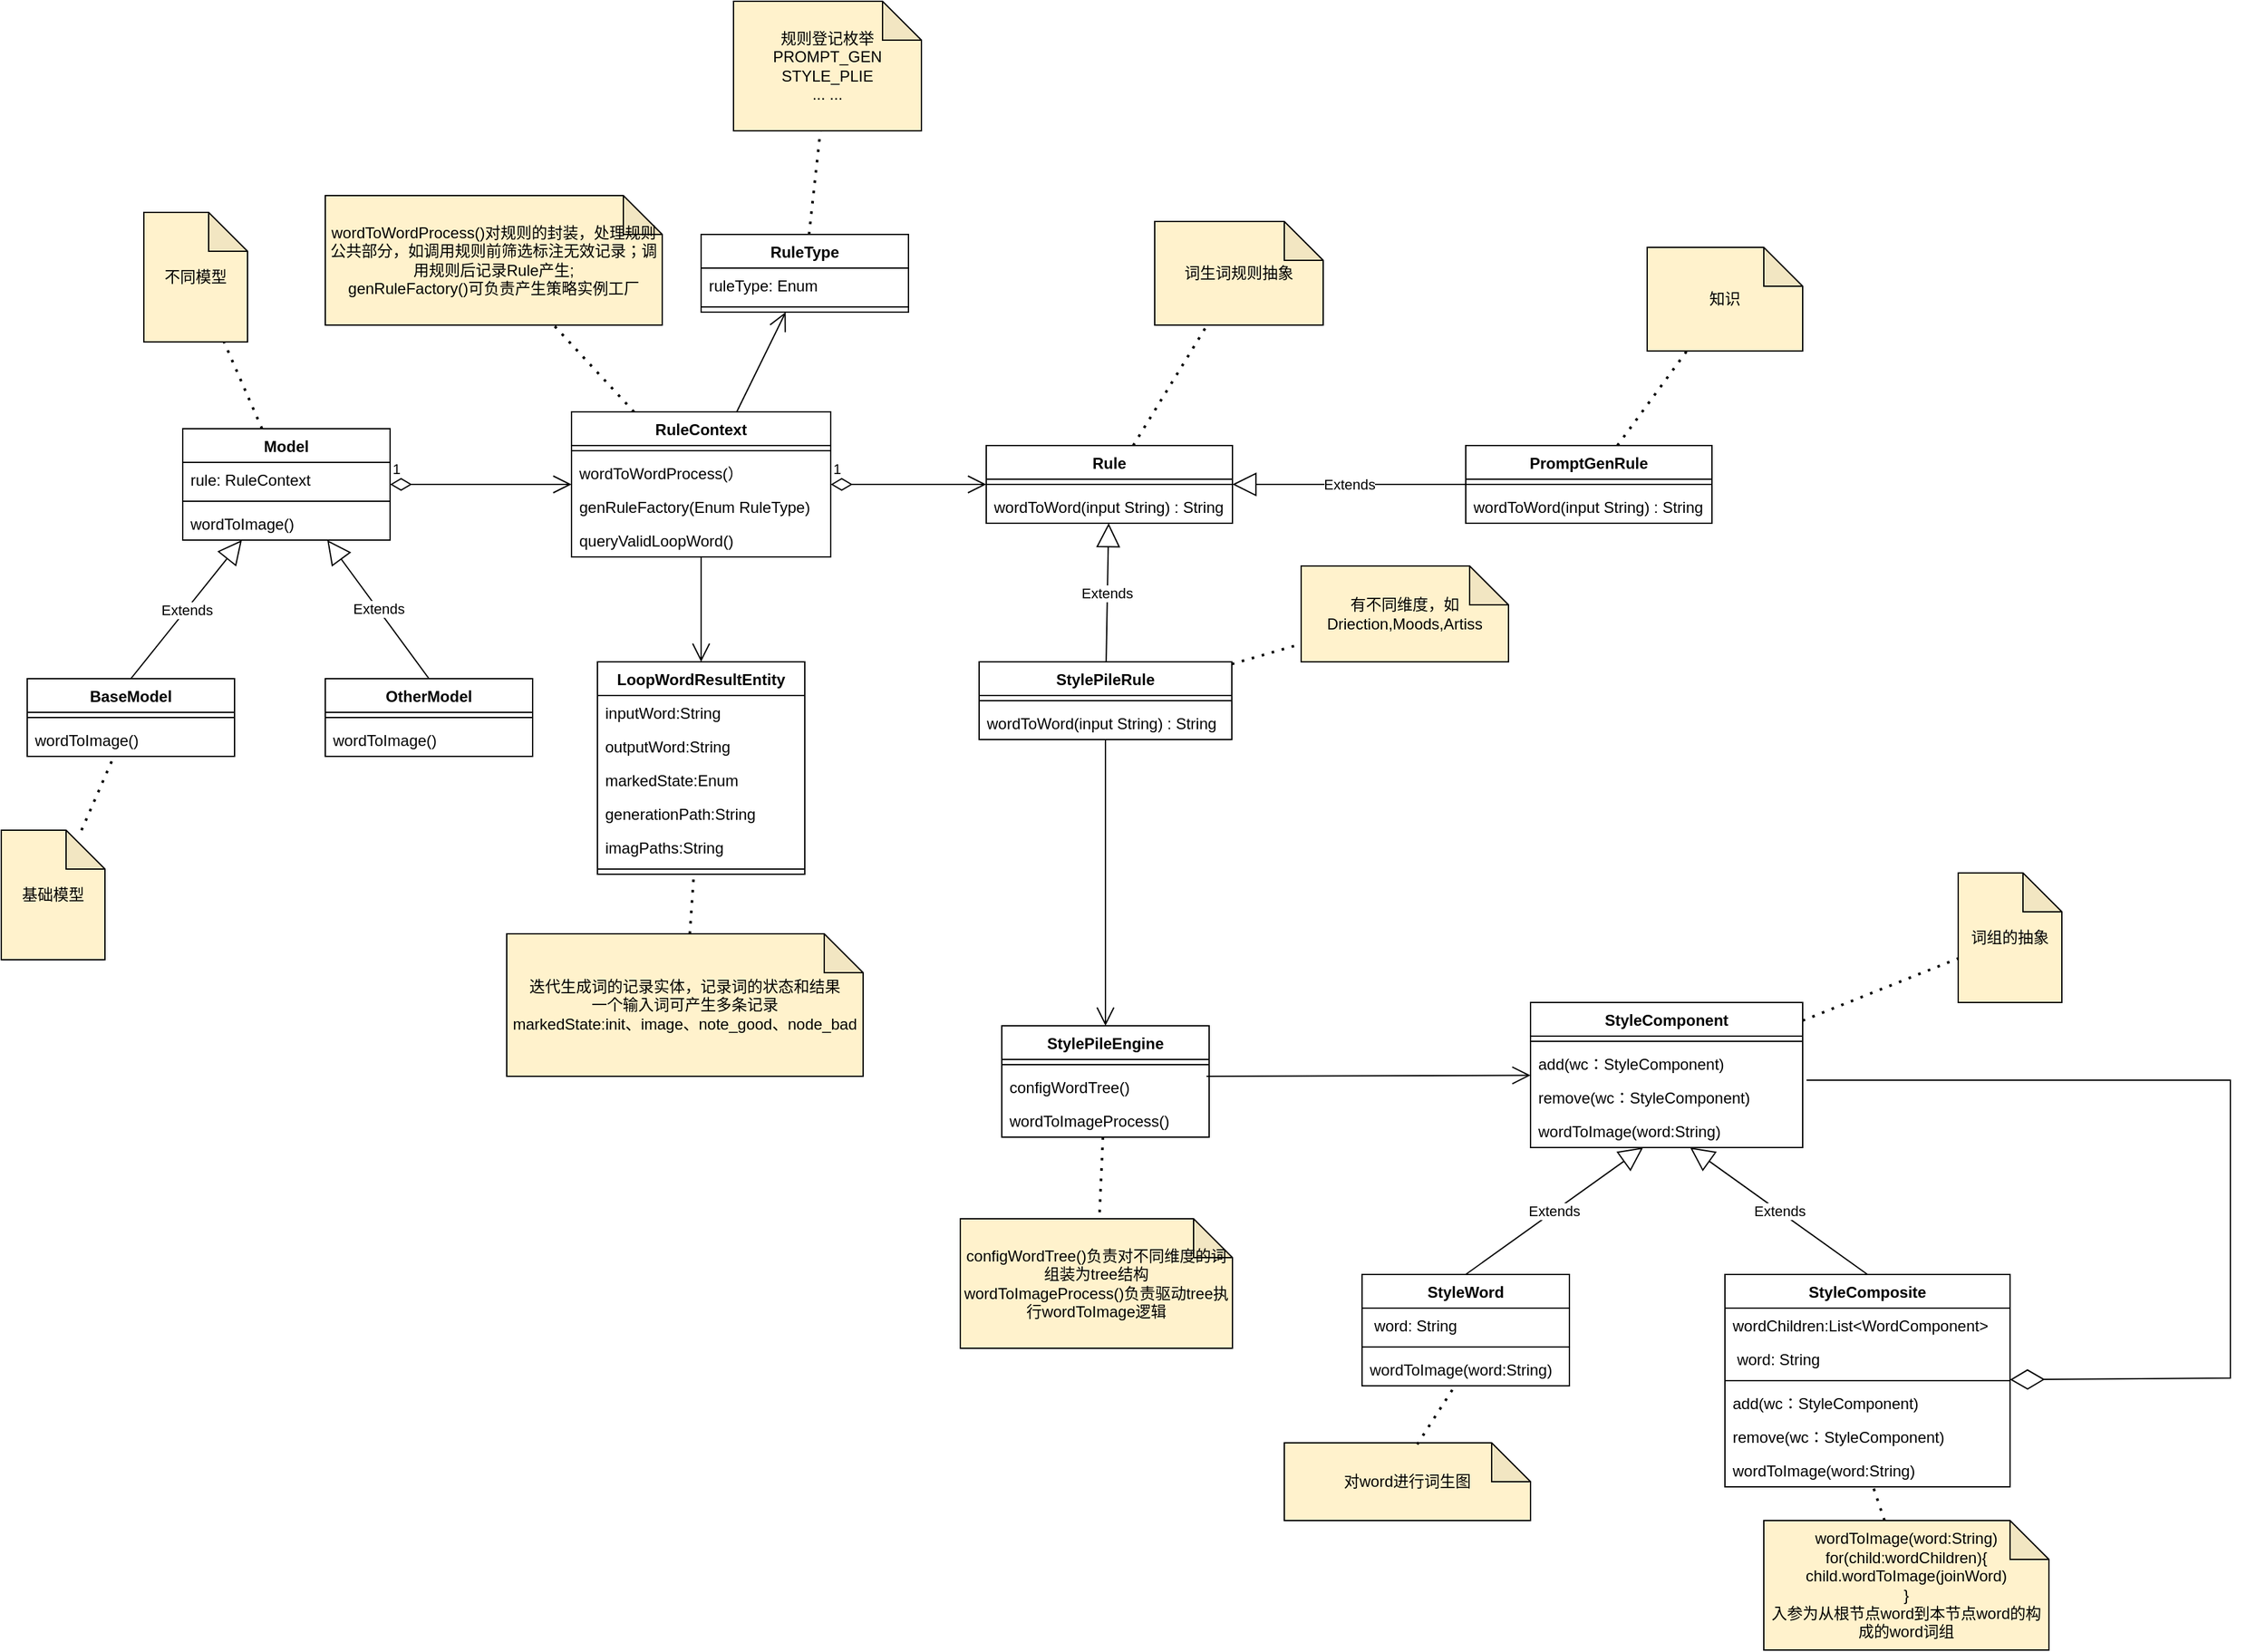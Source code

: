 <mxfile version="20.8.23" type="github">
  <diagram id="C5RBs43oDa-KdzZeNtuy" name="Page-1">
    <mxGraphModel dx="1244" dy="502" grid="1" gridSize="10" guides="1" tooltips="1" connect="1" arrows="1" fold="1" page="1" pageScale="1" pageWidth="827" pageHeight="1169" math="0" shadow="0">
      <root>
        <mxCell id="WIyWlLk6GJQsqaUBKTNV-0" />
        <mxCell id="WIyWlLk6GJQsqaUBKTNV-1" parent="WIyWlLk6GJQsqaUBKTNV-0" />
        <mxCell id="khj0u-b_a6s8w3uMLPm0-0" value="StyleComponent" style="swimlane;fontStyle=1;align=center;verticalAlign=top;childLayout=stackLayout;horizontal=1;startSize=26;horizontalStack=0;resizeParent=1;resizeParentMax=0;resizeLast=0;collapsible=1;marginBottom=0;" vertex="1" parent="WIyWlLk6GJQsqaUBKTNV-1">
          <mxGeometry x="1530" y="1213" width="210" height="112" as="geometry" />
        </mxCell>
        <mxCell id="khj0u-b_a6s8w3uMLPm0-1" value="" style="line;strokeWidth=1;fillColor=none;align=left;verticalAlign=middle;spacingTop=-1;spacingLeft=3;spacingRight=3;rotatable=0;labelPosition=right;points=[];portConstraint=eastwest;strokeColor=inherit;" vertex="1" parent="khj0u-b_a6s8w3uMLPm0-0">
          <mxGeometry y="26" width="210" height="8" as="geometry" />
        </mxCell>
        <mxCell id="khj0u-b_a6s8w3uMLPm0-2" value="add(wc：StyleComponent)" style="text;strokeColor=none;fillColor=none;align=left;verticalAlign=top;spacingLeft=4;spacingRight=4;overflow=hidden;rotatable=0;points=[[0,0.5],[1,0.5]];portConstraint=eastwest;" vertex="1" parent="khj0u-b_a6s8w3uMLPm0-0">
          <mxGeometry y="34" width="210" height="26" as="geometry" />
        </mxCell>
        <mxCell id="khj0u-b_a6s8w3uMLPm0-3" value="remove(wc：StyleComponent)" style="text;strokeColor=none;fillColor=none;align=left;verticalAlign=top;spacingLeft=4;spacingRight=4;overflow=hidden;rotatable=0;points=[[0,0.5],[1,0.5]];portConstraint=eastwest;" vertex="1" parent="khj0u-b_a6s8w3uMLPm0-0">
          <mxGeometry y="60" width="210" height="26" as="geometry" />
        </mxCell>
        <mxCell id="khj0u-b_a6s8w3uMLPm0-4" value="wordToImage(word:String)" style="text;strokeColor=none;fillColor=none;align=left;verticalAlign=top;spacingLeft=4;spacingRight=4;overflow=hidden;rotatable=0;points=[[0,0.5],[1,0.5]];portConstraint=eastwest;" vertex="1" parent="khj0u-b_a6s8w3uMLPm0-0">
          <mxGeometry y="86" width="210" height="26" as="geometry" />
        </mxCell>
        <mxCell id="khj0u-b_a6s8w3uMLPm0-5" value="词组的抽象" style="shape=note;whiteSpace=wrap;html=1;backgroundOutline=1;darkOpacity=0.05;fillColor=#FFF2CC;" vertex="1" parent="WIyWlLk6GJQsqaUBKTNV-1">
          <mxGeometry x="1860" y="1113" width="80" height="100" as="geometry" />
        </mxCell>
        <mxCell id="khj0u-b_a6s8w3uMLPm0-6" value="" style="endArrow=none;dashed=1;html=1;dashPattern=1 3;strokeWidth=2;rounded=0;" edge="1" parent="WIyWlLk6GJQsqaUBKTNV-1" source="khj0u-b_a6s8w3uMLPm0-0" target="khj0u-b_a6s8w3uMLPm0-5">
          <mxGeometry width="50" height="50" relative="1" as="geometry">
            <mxPoint x="1730" y="1273" as="sourcePoint" />
            <mxPoint x="1780" y="1223" as="targetPoint" />
          </mxGeometry>
        </mxCell>
        <mxCell id="khj0u-b_a6s8w3uMLPm0-7" value="StyleWord" style="swimlane;fontStyle=1;align=center;verticalAlign=top;childLayout=stackLayout;horizontal=1;startSize=26;horizontalStack=0;resizeParent=1;resizeParentMax=0;resizeLast=0;collapsible=1;marginBottom=0;" vertex="1" parent="WIyWlLk6GJQsqaUBKTNV-1">
          <mxGeometry x="1400" y="1423" width="160" height="86" as="geometry" />
        </mxCell>
        <mxCell id="khj0u-b_a6s8w3uMLPm0-8" value=" word: String" style="text;strokeColor=none;fillColor=none;align=left;verticalAlign=top;spacingLeft=4;spacingRight=4;overflow=hidden;rotatable=0;points=[[0,0.5],[1,0.5]];portConstraint=eastwest;" vertex="1" parent="khj0u-b_a6s8w3uMLPm0-7">
          <mxGeometry y="26" width="160" height="26" as="geometry" />
        </mxCell>
        <mxCell id="khj0u-b_a6s8w3uMLPm0-9" value="" style="line;strokeWidth=1;fillColor=none;align=left;verticalAlign=middle;spacingTop=-1;spacingLeft=3;spacingRight=3;rotatable=0;labelPosition=right;points=[];portConstraint=eastwest;strokeColor=inherit;" vertex="1" parent="khj0u-b_a6s8w3uMLPm0-7">
          <mxGeometry y="52" width="160" height="8" as="geometry" />
        </mxCell>
        <mxCell id="khj0u-b_a6s8w3uMLPm0-10" value="wordToImage(word:String)" style="text;strokeColor=none;fillColor=none;align=left;verticalAlign=top;spacingLeft=4;spacingRight=4;overflow=hidden;rotatable=0;points=[[0,0.5],[1,0.5]];portConstraint=eastwest;" vertex="1" parent="khj0u-b_a6s8w3uMLPm0-7">
          <mxGeometry y="60" width="160" height="26" as="geometry" />
        </mxCell>
        <mxCell id="khj0u-b_a6s8w3uMLPm0-11" value="Extends" style="endArrow=block;endSize=16;endFill=0;html=1;rounded=0;exitX=0.5;exitY=0;exitDx=0;exitDy=0;" edge="1" parent="WIyWlLk6GJQsqaUBKTNV-1" source="khj0u-b_a6s8w3uMLPm0-7">
          <mxGeometry width="160" relative="1" as="geometry">
            <mxPoint x="1610" y="1423" as="sourcePoint" />
            <mxPoint x="1616.847" y="1325" as="targetPoint" />
          </mxGeometry>
        </mxCell>
        <mxCell id="khj0u-b_a6s8w3uMLPm0-12" value="StyleComposite" style="swimlane;fontStyle=1;align=center;verticalAlign=top;childLayout=stackLayout;horizontal=1;startSize=26;horizontalStack=0;resizeParent=1;resizeParentMax=0;resizeLast=0;collapsible=1;marginBottom=0;" vertex="1" parent="WIyWlLk6GJQsqaUBKTNV-1">
          <mxGeometry x="1680" y="1423" width="220" height="164" as="geometry" />
        </mxCell>
        <mxCell id="khj0u-b_a6s8w3uMLPm0-13" value="wordChildren:List&lt;WordComponent&gt;" style="text;strokeColor=none;fillColor=none;align=left;verticalAlign=top;spacingLeft=4;spacingRight=4;overflow=hidden;rotatable=0;points=[[0,0.5],[1,0.5]];portConstraint=eastwest;" vertex="1" parent="khj0u-b_a6s8w3uMLPm0-12">
          <mxGeometry y="26" width="220" height="26" as="geometry" />
        </mxCell>
        <mxCell id="khj0u-b_a6s8w3uMLPm0-14" value=" word: String" style="text;strokeColor=none;fillColor=none;align=left;verticalAlign=top;spacingLeft=4;spacingRight=4;overflow=hidden;rotatable=0;points=[[0,0.5],[1,0.5]];portConstraint=eastwest;" vertex="1" parent="khj0u-b_a6s8w3uMLPm0-12">
          <mxGeometry y="52" width="220" height="26" as="geometry" />
        </mxCell>
        <mxCell id="khj0u-b_a6s8w3uMLPm0-15" value="" style="line;strokeWidth=1;fillColor=none;align=left;verticalAlign=middle;spacingTop=-1;spacingLeft=3;spacingRight=3;rotatable=0;labelPosition=right;points=[];portConstraint=eastwest;strokeColor=inherit;" vertex="1" parent="khj0u-b_a6s8w3uMLPm0-12">
          <mxGeometry y="78" width="220" height="8" as="geometry" />
        </mxCell>
        <mxCell id="khj0u-b_a6s8w3uMLPm0-16" value="add(wc：StyleComponent)" style="text;strokeColor=none;fillColor=none;align=left;verticalAlign=top;spacingLeft=4;spacingRight=4;overflow=hidden;rotatable=0;points=[[0,0.5],[1,0.5]];portConstraint=eastwest;" vertex="1" parent="khj0u-b_a6s8w3uMLPm0-12">
          <mxGeometry y="86" width="220" height="26" as="geometry" />
        </mxCell>
        <mxCell id="khj0u-b_a6s8w3uMLPm0-17" value="remove(wc：StyleComponent)" style="text;strokeColor=none;fillColor=none;align=left;verticalAlign=top;spacingLeft=4;spacingRight=4;overflow=hidden;rotatable=0;points=[[0,0.5],[1,0.5]];portConstraint=eastwest;" vertex="1" parent="khj0u-b_a6s8w3uMLPm0-12">
          <mxGeometry y="112" width="220" height="26" as="geometry" />
        </mxCell>
        <mxCell id="khj0u-b_a6s8w3uMLPm0-18" value="wordToImage(word:String)" style="text;strokeColor=none;fillColor=none;align=left;verticalAlign=top;spacingLeft=4;spacingRight=4;overflow=hidden;rotatable=0;points=[[0,0.5],[1,0.5]];portConstraint=eastwest;" vertex="1" parent="khj0u-b_a6s8w3uMLPm0-12">
          <mxGeometry y="138" width="220" height="26" as="geometry" />
        </mxCell>
        <mxCell id="khj0u-b_a6s8w3uMLPm0-19" value="Extends" style="endArrow=block;endSize=16;endFill=0;html=1;rounded=0;exitX=0.5;exitY=0;exitDx=0;exitDy=0;" edge="1" parent="WIyWlLk6GJQsqaUBKTNV-1" source="khj0u-b_a6s8w3uMLPm0-12">
          <mxGeometry width="160" relative="1" as="geometry">
            <mxPoint x="1810" y="1393" as="sourcePoint" />
            <mxPoint x="1653.153" y="1325" as="targetPoint" />
          </mxGeometry>
        </mxCell>
        <mxCell id="khj0u-b_a6s8w3uMLPm0-20" value="wordToImage(word:String)&lt;br&gt;for(child:wordChildren){&lt;br&gt;child.wordToImage(joinWord)&lt;br&gt;}&lt;br&gt;入参为从根节点word到本节点word的构成的word词组" style="shape=note;whiteSpace=wrap;html=1;backgroundOutline=1;darkOpacity=0.05;fillColor=#FFF2CC;" vertex="1" parent="WIyWlLk6GJQsqaUBKTNV-1">
          <mxGeometry x="1710" y="1613" width="220" height="100" as="geometry" />
        </mxCell>
        <mxCell id="khj0u-b_a6s8w3uMLPm0-21" value="" style="endArrow=none;dashed=1;html=1;dashPattern=1 3;strokeWidth=2;rounded=0;" edge="1" parent="WIyWlLk6GJQsqaUBKTNV-1" source="khj0u-b_a6s8w3uMLPm0-20" target="khj0u-b_a6s8w3uMLPm0-18">
          <mxGeometry width="50" height="50" relative="1" as="geometry">
            <mxPoint x="1600" y="1663" as="sourcePoint" />
            <mxPoint x="1650" y="1613" as="targetPoint" />
          </mxGeometry>
        </mxCell>
        <mxCell id="khj0u-b_a6s8w3uMLPm0-22" value="对word进行词生图" style="shape=note;whiteSpace=wrap;html=1;backgroundOutline=1;darkOpacity=0.05;fillColor=#FFF2CC;" vertex="1" parent="WIyWlLk6GJQsqaUBKTNV-1">
          <mxGeometry x="1340" y="1553" width="190" height="60" as="geometry" />
        </mxCell>
        <mxCell id="khj0u-b_a6s8w3uMLPm0-23" value="" style="endArrow=none;dashed=1;html=1;dashPattern=1 3;strokeWidth=2;rounded=0;exitX=0.54;exitY=0.02;exitDx=0;exitDy=0;exitPerimeter=0;" edge="1" parent="WIyWlLk6GJQsqaUBKTNV-1" source="khj0u-b_a6s8w3uMLPm0-22" target="khj0u-b_a6s8w3uMLPm0-10">
          <mxGeometry width="50" height="50" relative="1" as="geometry">
            <mxPoint x="1440" y="1573" as="sourcePoint" />
            <mxPoint x="1490" y="1523" as="targetPoint" />
          </mxGeometry>
        </mxCell>
        <mxCell id="khj0u-b_a6s8w3uMLPm0-24" value="" style="endArrow=diamondThin;endFill=0;endSize=24;html=1;rounded=0;exitX=1.014;exitY=0;exitDx=0;exitDy=0;exitPerimeter=0;" edge="1" parent="WIyWlLk6GJQsqaUBKTNV-1" source="khj0u-b_a6s8w3uMLPm0-3" target="khj0u-b_a6s8w3uMLPm0-12">
          <mxGeometry width="160" relative="1" as="geometry">
            <mxPoint x="1960" y="1403" as="sourcePoint" />
            <mxPoint x="2120" y="1403" as="targetPoint" />
            <Array as="points">
              <mxPoint x="2070" y="1273" />
              <mxPoint x="2070" y="1503" />
            </Array>
          </mxGeometry>
        </mxCell>
        <mxCell id="khj0u-b_a6s8w3uMLPm0-25" value="StylePileEngine" style="swimlane;fontStyle=1;align=center;verticalAlign=top;childLayout=stackLayout;horizontal=1;startSize=26;horizontalStack=0;resizeParent=1;resizeParentMax=0;resizeLast=0;collapsible=1;marginBottom=0;" vertex="1" parent="WIyWlLk6GJQsqaUBKTNV-1">
          <mxGeometry x="1122" y="1231" width="160" height="86" as="geometry" />
        </mxCell>
        <mxCell id="khj0u-b_a6s8w3uMLPm0-26" value="" style="line;strokeWidth=1;fillColor=none;align=left;verticalAlign=middle;spacingTop=-1;spacingLeft=3;spacingRight=3;rotatable=0;labelPosition=right;points=[];portConstraint=eastwest;strokeColor=inherit;" vertex="1" parent="khj0u-b_a6s8w3uMLPm0-25">
          <mxGeometry y="26" width="160" height="8" as="geometry" />
        </mxCell>
        <mxCell id="khj0u-b_a6s8w3uMLPm0-27" value="configWordTree()" style="text;strokeColor=none;fillColor=none;align=left;verticalAlign=top;spacingLeft=4;spacingRight=4;overflow=hidden;rotatable=0;points=[[0,0.5],[1,0.5]];portConstraint=eastwest;" vertex="1" parent="khj0u-b_a6s8w3uMLPm0-25">
          <mxGeometry y="34" width="160" height="26" as="geometry" />
        </mxCell>
        <mxCell id="khj0u-b_a6s8w3uMLPm0-28" value="wordToImageProcess()" style="text;strokeColor=none;fillColor=none;align=left;verticalAlign=top;spacingLeft=4;spacingRight=4;overflow=hidden;rotatable=0;points=[[0,0.5],[1,0.5]];portConstraint=eastwest;" vertex="1" parent="khj0u-b_a6s8w3uMLPm0-25">
          <mxGeometry y="60" width="160" height="26" as="geometry" />
        </mxCell>
        <mxCell id="khj0u-b_a6s8w3uMLPm0-29" value="" style="endArrow=open;endFill=1;endSize=12;html=1;rounded=0;exitX=1;exitY=0.5;exitDx=0;exitDy=0;" edge="1" parent="WIyWlLk6GJQsqaUBKTNV-1" target="khj0u-b_a6s8w3uMLPm0-0">
          <mxGeometry width="160" relative="1" as="geometry">
            <mxPoint x="1280" y="1270" as="sourcePoint" />
            <mxPoint x="1490" y="1253" as="targetPoint" />
          </mxGeometry>
        </mxCell>
        <mxCell id="khj0u-b_a6s8w3uMLPm0-30" value="configWordTree()负责对不同维度的词组装为tree结构&lt;br&gt;wordToImageProcess()负责驱动tree执行wordToImage逻辑" style="shape=note;whiteSpace=wrap;html=1;backgroundOutline=1;darkOpacity=0.05;fillColor=#FFF2CC;" vertex="1" parent="WIyWlLk6GJQsqaUBKTNV-1">
          <mxGeometry x="1090" y="1380" width="210" height="100" as="geometry" />
        </mxCell>
        <mxCell id="khj0u-b_a6s8w3uMLPm0-31" value="" style="endArrow=none;dashed=1;html=1;dashPattern=1 3;strokeWidth=2;rounded=0;" edge="1" parent="WIyWlLk6GJQsqaUBKTNV-1" source="khj0u-b_a6s8w3uMLPm0-25" target="khj0u-b_a6s8w3uMLPm0-30">
          <mxGeometry width="50" height="50" relative="1" as="geometry">
            <mxPoint x="1270" y="1133" as="sourcePoint" />
            <mxPoint x="1320" y="1083" as="targetPoint" />
          </mxGeometry>
        </mxCell>
        <mxCell id="khj0u-b_a6s8w3uMLPm0-32" value="Model" style="swimlane;fontStyle=1;align=center;verticalAlign=top;childLayout=stackLayout;horizontal=1;startSize=26;horizontalStack=0;resizeParent=1;resizeParentMax=0;resizeLast=0;collapsible=1;marginBottom=0;" vertex="1" parent="WIyWlLk6GJQsqaUBKTNV-1">
          <mxGeometry x="490" y="770" width="160" height="86" as="geometry" />
        </mxCell>
        <mxCell id="khj0u-b_a6s8w3uMLPm0-33" value="rule: RuleContext" style="text;strokeColor=none;fillColor=none;align=left;verticalAlign=top;spacingLeft=4;spacingRight=4;overflow=hidden;rotatable=0;points=[[0,0.5],[1,0.5]];portConstraint=eastwest;" vertex="1" parent="khj0u-b_a6s8w3uMLPm0-32">
          <mxGeometry y="26" width="160" height="26" as="geometry" />
        </mxCell>
        <mxCell id="khj0u-b_a6s8w3uMLPm0-34" value="" style="line;strokeWidth=1;fillColor=none;align=left;verticalAlign=middle;spacingTop=-1;spacingLeft=3;spacingRight=3;rotatable=0;labelPosition=right;points=[];portConstraint=eastwest;strokeColor=inherit;" vertex="1" parent="khj0u-b_a6s8w3uMLPm0-32">
          <mxGeometry y="52" width="160" height="8" as="geometry" />
        </mxCell>
        <mxCell id="khj0u-b_a6s8w3uMLPm0-35" value="wordToImage()" style="text;strokeColor=none;fillColor=none;align=left;verticalAlign=top;spacingLeft=4;spacingRight=4;overflow=hidden;rotatable=0;points=[[0,0.5],[1,0.5]];portConstraint=eastwest;" vertex="1" parent="khj0u-b_a6s8w3uMLPm0-32">
          <mxGeometry y="60" width="160" height="26" as="geometry" />
        </mxCell>
        <mxCell id="khj0u-b_a6s8w3uMLPm0-36" value="BaseModel" style="swimlane;fontStyle=1;align=center;verticalAlign=top;childLayout=stackLayout;horizontal=1;startSize=26;horizontalStack=0;resizeParent=1;resizeParentMax=0;resizeLast=0;collapsible=1;marginBottom=0;" vertex="1" parent="WIyWlLk6GJQsqaUBKTNV-1">
          <mxGeometry x="370" y="963" width="160" height="60" as="geometry" />
        </mxCell>
        <mxCell id="khj0u-b_a6s8w3uMLPm0-37" value="" style="line;strokeWidth=1;fillColor=none;align=left;verticalAlign=middle;spacingTop=-1;spacingLeft=3;spacingRight=3;rotatable=0;labelPosition=right;points=[];portConstraint=eastwest;strokeColor=inherit;" vertex="1" parent="khj0u-b_a6s8w3uMLPm0-36">
          <mxGeometry y="26" width="160" height="8" as="geometry" />
        </mxCell>
        <mxCell id="khj0u-b_a6s8w3uMLPm0-38" value="wordToImage()" style="text;strokeColor=none;fillColor=none;align=left;verticalAlign=top;spacingLeft=4;spacingRight=4;overflow=hidden;rotatable=0;points=[[0,0.5],[1,0.5]];portConstraint=eastwest;" vertex="1" parent="khj0u-b_a6s8w3uMLPm0-36">
          <mxGeometry y="34" width="160" height="26" as="geometry" />
        </mxCell>
        <mxCell id="khj0u-b_a6s8w3uMLPm0-39" value="Extends" style="endArrow=block;endSize=16;endFill=0;html=1;rounded=0;exitX=0.5;exitY=0;exitDx=0;exitDy=0;" edge="1" parent="WIyWlLk6GJQsqaUBKTNV-1" source="khj0u-b_a6s8w3uMLPm0-36" target="khj0u-b_a6s8w3uMLPm0-32">
          <mxGeometry width="160" relative="1" as="geometry">
            <mxPoint x="640" y="913" as="sourcePoint" />
            <mxPoint x="800" y="913" as="targetPoint" />
          </mxGeometry>
        </mxCell>
        <mxCell id="khj0u-b_a6s8w3uMLPm0-40" value="OtherModel" style="swimlane;fontStyle=1;align=center;verticalAlign=top;childLayout=stackLayout;horizontal=1;startSize=26;horizontalStack=0;resizeParent=1;resizeParentMax=0;resizeLast=0;collapsible=1;marginBottom=0;" vertex="1" parent="WIyWlLk6GJQsqaUBKTNV-1">
          <mxGeometry x="600" y="963" width="160" height="60" as="geometry" />
        </mxCell>
        <mxCell id="khj0u-b_a6s8w3uMLPm0-41" value="" style="line;strokeWidth=1;fillColor=none;align=left;verticalAlign=middle;spacingTop=-1;spacingLeft=3;spacingRight=3;rotatable=0;labelPosition=right;points=[];portConstraint=eastwest;strokeColor=inherit;" vertex="1" parent="khj0u-b_a6s8w3uMLPm0-40">
          <mxGeometry y="26" width="160" height="8" as="geometry" />
        </mxCell>
        <mxCell id="khj0u-b_a6s8w3uMLPm0-42" value="wordToImage()" style="text;strokeColor=none;fillColor=none;align=left;verticalAlign=top;spacingLeft=4;spacingRight=4;overflow=hidden;rotatable=0;points=[[0,0.5],[1,0.5]];portConstraint=eastwest;" vertex="1" parent="khj0u-b_a6s8w3uMLPm0-40">
          <mxGeometry y="34" width="160" height="26" as="geometry" />
        </mxCell>
        <mxCell id="khj0u-b_a6s8w3uMLPm0-43" value="Extends" style="endArrow=block;endSize=16;endFill=0;html=1;rounded=0;exitX=0.5;exitY=0;exitDx=0;exitDy=0;" edge="1" parent="WIyWlLk6GJQsqaUBKTNV-1" source="khj0u-b_a6s8w3uMLPm0-40" target="khj0u-b_a6s8w3uMLPm0-32">
          <mxGeometry width="160" relative="1" as="geometry">
            <mxPoint x="710" y="933" as="sourcePoint" />
            <mxPoint x="870" y="933" as="targetPoint" />
          </mxGeometry>
        </mxCell>
        <mxCell id="khj0u-b_a6s8w3uMLPm0-44" value="Rule" style="swimlane;fontStyle=1;align=center;verticalAlign=top;childLayout=stackLayout;horizontal=1;startSize=26;horizontalStack=0;resizeParent=1;resizeParentMax=0;resizeLast=0;collapsible=1;marginBottom=0;" vertex="1" parent="WIyWlLk6GJQsqaUBKTNV-1">
          <mxGeometry x="1110" y="783" width="190" height="60" as="geometry" />
        </mxCell>
        <mxCell id="khj0u-b_a6s8w3uMLPm0-45" value="" style="line;strokeWidth=1;fillColor=none;align=left;verticalAlign=middle;spacingTop=-1;spacingLeft=3;spacingRight=3;rotatable=0;labelPosition=right;points=[];portConstraint=eastwest;strokeColor=inherit;" vertex="1" parent="khj0u-b_a6s8w3uMLPm0-44">
          <mxGeometry y="26" width="190" height="8" as="geometry" />
        </mxCell>
        <mxCell id="khj0u-b_a6s8w3uMLPm0-46" value="wordToWord(input String) : String" style="text;strokeColor=none;fillColor=none;align=left;verticalAlign=top;spacingLeft=4;spacingRight=4;overflow=hidden;rotatable=0;points=[[0,0.5],[1,0.5]];portConstraint=eastwest;" vertex="1" parent="khj0u-b_a6s8w3uMLPm0-44">
          <mxGeometry y="34" width="190" height="26" as="geometry" />
        </mxCell>
        <mxCell id="khj0u-b_a6s8w3uMLPm0-47" value="1" style="endArrow=open;html=1;endSize=12;startArrow=diamondThin;startSize=14;startFill=0;edgeStyle=orthogonalEdgeStyle;align=left;verticalAlign=bottom;rounded=0;" edge="1" parent="WIyWlLk6GJQsqaUBKTNV-1" source="khj0u-b_a6s8w3uMLPm0-65" target="khj0u-b_a6s8w3uMLPm0-44">
          <mxGeometry x="-1" y="3" relative="1" as="geometry">
            <mxPoint x="760" y="780" as="sourcePoint" />
            <mxPoint x="920" y="780" as="targetPoint" />
          </mxGeometry>
        </mxCell>
        <mxCell id="khj0u-b_a6s8w3uMLPm0-48" value="StylePileRule" style="swimlane;fontStyle=1;align=center;verticalAlign=top;childLayout=stackLayout;horizontal=1;startSize=26;horizontalStack=0;resizeParent=1;resizeParentMax=0;resizeLast=0;collapsible=1;marginBottom=0;" vertex="1" parent="WIyWlLk6GJQsqaUBKTNV-1">
          <mxGeometry x="1104.5" y="950" width="195" height="60" as="geometry" />
        </mxCell>
        <mxCell id="khj0u-b_a6s8w3uMLPm0-49" value="" style="line;strokeWidth=1;fillColor=none;align=left;verticalAlign=middle;spacingTop=-1;spacingLeft=3;spacingRight=3;rotatable=0;labelPosition=right;points=[];portConstraint=eastwest;strokeColor=inherit;" vertex="1" parent="khj0u-b_a6s8w3uMLPm0-48">
          <mxGeometry y="26" width="195" height="8" as="geometry" />
        </mxCell>
        <mxCell id="khj0u-b_a6s8w3uMLPm0-50" value="wordToWord(input String) : String" style="text;strokeColor=none;fillColor=none;align=left;verticalAlign=top;spacingLeft=4;spacingRight=4;overflow=hidden;rotatable=0;points=[[0,0.5],[1,0.5]];portConstraint=eastwest;" vertex="1" parent="khj0u-b_a6s8w3uMLPm0-48">
          <mxGeometry y="34" width="195" height="26" as="geometry" />
        </mxCell>
        <mxCell id="khj0u-b_a6s8w3uMLPm0-51" value="PromptGenRule" style="swimlane;fontStyle=1;align=center;verticalAlign=top;childLayout=stackLayout;horizontal=1;startSize=26;horizontalStack=0;resizeParent=1;resizeParentMax=0;resizeLast=0;collapsible=1;marginBottom=0;" vertex="1" parent="WIyWlLk6GJQsqaUBKTNV-1">
          <mxGeometry x="1480" y="783" width="190" height="60" as="geometry" />
        </mxCell>
        <mxCell id="khj0u-b_a6s8w3uMLPm0-52" value="" style="line;strokeWidth=1;fillColor=none;align=left;verticalAlign=middle;spacingTop=-1;spacingLeft=3;spacingRight=3;rotatable=0;labelPosition=right;points=[];portConstraint=eastwest;strokeColor=inherit;" vertex="1" parent="khj0u-b_a6s8w3uMLPm0-51">
          <mxGeometry y="26" width="190" height="8" as="geometry" />
        </mxCell>
        <mxCell id="khj0u-b_a6s8w3uMLPm0-53" value="wordToWord(input String) : String" style="text;strokeColor=none;fillColor=none;align=left;verticalAlign=top;spacingLeft=4;spacingRight=4;overflow=hidden;rotatable=0;points=[[0,0.5],[1,0.5]];portConstraint=eastwest;" vertex="1" parent="khj0u-b_a6s8w3uMLPm0-51">
          <mxGeometry y="34" width="190" height="26" as="geometry" />
        </mxCell>
        <mxCell id="khj0u-b_a6s8w3uMLPm0-54" value="Extends" style="endArrow=block;endSize=16;endFill=0;html=1;rounded=0;" edge="1" parent="WIyWlLk6GJQsqaUBKTNV-1" source="khj0u-b_a6s8w3uMLPm0-48" target="khj0u-b_a6s8w3uMLPm0-44">
          <mxGeometry width="160" relative="1" as="geometry">
            <mxPoint x="980" y="900" as="sourcePoint" />
            <mxPoint x="1140" y="900" as="targetPoint" />
          </mxGeometry>
        </mxCell>
        <mxCell id="khj0u-b_a6s8w3uMLPm0-55" value="Extends" style="endArrow=block;endSize=16;endFill=0;html=1;rounded=0;" edge="1" parent="WIyWlLk6GJQsqaUBKTNV-1" source="khj0u-b_a6s8w3uMLPm0-51" target="khj0u-b_a6s8w3uMLPm0-44">
          <mxGeometry width="160" relative="1" as="geometry">
            <mxPoint x="1340" y="850" as="sourcePoint" />
            <mxPoint x="1500" y="850" as="targetPoint" />
          </mxGeometry>
        </mxCell>
        <mxCell id="khj0u-b_a6s8w3uMLPm0-56" value="词生词规则抽象" style="shape=note;whiteSpace=wrap;html=1;backgroundOutline=1;darkOpacity=0.05;fillColor=#FFF2CC;" vertex="1" parent="WIyWlLk6GJQsqaUBKTNV-1">
          <mxGeometry x="1240" y="610" width="130" height="80" as="geometry" />
        </mxCell>
        <mxCell id="khj0u-b_a6s8w3uMLPm0-57" value="" style="endArrow=none;dashed=1;html=1;dashPattern=1 3;strokeWidth=2;rounded=0;" edge="1" parent="WIyWlLk6GJQsqaUBKTNV-1" source="khj0u-b_a6s8w3uMLPm0-44" target="khj0u-b_a6s8w3uMLPm0-56">
          <mxGeometry width="50" height="50" relative="1" as="geometry">
            <mxPoint x="1210" y="710" as="sourcePoint" />
            <mxPoint x="1260" y="660" as="targetPoint" />
          </mxGeometry>
        </mxCell>
        <mxCell id="khj0u-b_a6s8w3uMLPm0-58" value="知识" style="shape=note;whiteSpace=wrap;html=1;backgroundOutline=1;darkOpacity=0.05;fillColor=#FFF2CC;" vertex="1" parent="WIyWlLk6GJQsqaUBKTNV-1">
          <mxGeometry x="1620" y="630" width="120" height="80" as="geometry" />
        </mxCell>
        <mxCell id="khj0u-b_a6s8w3uMLPm0-59" value="" style="endArrow=none;dashed=1;html=1;dashPattern=1 3;strokeWidth=2;rounded=0;" edge="1" parent="WIyWlLk6GJQsqaUBKTNV-1" source="khj0u-b_a6s8w3uMLPm0-51" target="khj0u-b_a6s8w3uMLPm0-58">
          <mxGeometry width="50" height="50" relative="1" as="geometry">
            <mxPoint x="1580" y="730" as="sourcePoint" />
            <mxPoint x="1630" y="680" as="targetPoint" />
          </mxGeometry>
        </mxCell>
        <mxCell id="khj0u-b_a6s8w3uMLPm0-60" value="有不同维度，如Driection,Moods,Artiss" style="shape=note;whiteSpace=wrap;html=1;backgroundOutline=1;darkOpacity=0.05;fillColor=#FFF2CC;" vertex="1" parent="WIyWlLk6GJQsqaUBKTNV-1">
          <mxGeometry x="1353" y="876" width="160" height="74" as="geometry" />
        </mxCell>
        <mxCell id="khj0u-b_a6s8w3uMLPm0-61" value="" style="endArrow=none;dashed=1;html=1;dashPattern=1 3;strokeWidth=2;rounded=0;" edge="1" parent="WIyWlLk6GJQsqaUBKTNV-1" source="khj0u-b_a6s8w3uMLPm0-48" target="khj0u-b_a6s8w3uMLPm0-60">
          <mxGeometry width="50" height="50" relative="1" as="geometry">
            <mxPoint x="1360" y="1030" as="sourcePoint" />
            <mxPoint x="1410" y="980" as="targetPoint" />
          </mxGeometry>
        </mxCell>
        <mxCell id="khj0u-b_a6s8w3uMLPm0-62" value="" style="endArrow=open;endFill=1;endSize=12;html=1;rounded=0;" edge="1" parent="WIyWlLk6GJQsqaUBKTNV-1" source="khj0u-b_a6s8w3uMLPm0-48" target="khj0u-b_a6s8w3uMLPm0-25">
          <mxGeometry width="160" relative="1" as="geometry">
            <mxPoint x="1430" y="1020" as="sourcePoint" />
            <mxPoint x="1590" y="1020" as="targetPoint" />
          </mxGeometry>
        </mxCell>
        <mxCell id="khj0u-b_a6s8w3uMLPm0-63" value="不同模型" style="shape=note;whiteSpace=wrap;html=1;backgroundOutline=1;darkOpacity=0.05;fillColor=#FFF2CC;" vertex="1" parent="WIyWlLk6GJQsqaUBKTNV-1">
          <mxGeometry x="460" y="603" width="80" height="100" as="geometry" />
        </mxCell>
        <mxCell id="khj0u-b_a6s8w3uMLPm0-64" value="" style="endArrow=none;dashed=1;html=1;dashPattern=1 3;strokeWidth=2;rounded=0;" edge="1" parent="WIyWlLk6GJQsqaUBKTNV-1" source="khj0u-b_a6s8w3uMLPm0-32" target="khj0u-b_a6s8w3uMLPm0-63">
          <mxGeometry width="50" height="50" relative="1" as="geometry">
            <mxPoint x="700" y="743" as="sourcePoint" />
            <mxPoint x="750" y="693" as="targetPoint" />
          </mxGeometry>
        </mxCell>
        <mxCell id="khj0u-b_a6s8w3uMLPm0-65" value="RuleContext" style="swimlane;fontStyle=1;align=center;verticalAlign=top;childLayout=stackLayout;horizontal=1;startSize=26;horizontalStack=0;resizeParent=1;resizeParentMax=0;resizeLast=0;collapsible=1;marginBottom=0;fillColor=#FFFFFF;" vertex="1" parent="WIyWlLk6GJQsqaUBKTNV-1">
          <mxGeometry x="790" y="757" width="200" height="112" as="geometry" />
        </mxCell>
        <mxCell id="khj0u-b_a6s8w3uMLPm0-66" value="" style="line;strokeWidth=1;fillColor=none;align=left;verticalAlign=middle;spacingTop=-1;spacingLeft=3;spacingRight=3;rotatable=0;labelPosition=right;points=[];portConstraint=eastwest;strokeColor=inherit;" vertex="1" parent="khj0u-b_a6s8w3uMLPm0-65">
          <mxGeometry y="26" width="200" height="8" as="geometry" />
        </mxCell>
        <mxCell id="khj0u-b_a6s8w3uMLPm0-67" value="wordToWordProcess(）" style="text;strokeColor=none;fillColor=none;align=left;verticalAlign=top;spacingLeft=4;spacingRight=4;overflow=hidden;rotatable=0;points=[[0,0.5],[1,0.5]];portConstraint=eastwest;" vertex="1" parent="khj0u-b_a6s8w3uMLPm0-65">
          <mxGeometry y="34" width="200" height="26" as="geometry" />
        </mxCell>
        <mxCell id="khj0u-b_a6s8w3uMLPm0-68" value="genRuleFactory(Enum RuleType)" style="text;strokeColor=none;fillColor=none;align=left;verticalAlign=top;spacingLeft=4;spacingRight=4;overflow=hidden;rotatable=0;points=[[0,0.5],[1,0.5]];portConstraint=eastwest;" vertex="1" parent="khj0u-b_a6s8w3uMLPm0-65">
          <mxGeometry y="60" width="200" height="26" as="geometry" />
        </mxCell>
        <mxCell id="khj0u-b_a6s8w3uMLPm0-69" value="queryValidLoopWord()" style="text;strokeColor=none;fillColor=none;align=left;verticalAlign=top;spacingLeft=4;spacingRight=4;overflow=hidden;rotatable=0;points=[[0,0.5],[1,0.5]];portConstraint=eastwest;" vertex="1" parent="khj0u-b_a6s8w3uMLPm0-65">
          <mxGeometry y="86" width="200" height="26" as="geometry" />
        </mxCell>
        <mxCell id="khj0u-b_a6s8w3uMLPm0-70" value="1" style="endArrow=open;html=1;endSize=12;startArrow=diamondThin;startSize=14;startFill=0;edgeStyle=orthogonalEdgeStyle;align=left;verticalAlign=bottom;rounded=0;" edge="1" parent="WIyWlLk6GJQsqaUBKTNV-1" source="khj0u-b_a6s8w3uMLPm0-32" target="khj0u-b_a6s8w3uMLPm0-65">
          <mxGeometry x="-1" y="3" relative="1" as="geometry">
            <mxPoint x="830" y="880" as="sourcePoint" />
            <mxPoint x="990" y="880" as="targetPoint" />
          </mxGeometry>
        </mxCell>
        <mxCell id="khj0u-b_a6s8w3uMLPm0-71" value="wordToWordProcess()对规则的封装，处理规则公共部分，如调用规则前筛选标注无效记录；调用规则后记录Rule产生;&lt;br&gt;genRuleFactory()可负责产生策略实例工厂" style="shape=note;whiteSpace=wrap;html=1;backgroundOutline=1;darkOpacity=0.05;fillColor=#FFF2CC;" vertex="1" parent="WIyWlLk6GJQsqaUBKTNV-1">
          <mxGeometry x="600" y="590" width="260" height="100" as="geometry" />
        </mxCell>
        <mxCell id="khj0u-b_a6s8w3uMLPm0-72" value="" style="endArrow=none;dashed=1;html=1;dashPattern=1 3;strokeWidth=2;rounded=0;" edge="1" parent="WIyWlLk6GJQsqaUBKTNV-1" source="khj0u-b_a6s8w3uMLPm0-65" target="khj0u-b_a6s8w3uMLPm0-71">
          <mxGeometry width="50" height="50" relative="1" as="geometry">
            <mxPoint x="990" y="720" as="sourcePoint" />
            <mxPoint x="1040" y="670" as="targetPoint" />
          </mxGeometry>
        </mxCell>
        <mxCell id="khj0u-b_a6s8w3uMLPm0-73" value="RuleType" style="swimlane;fontStyle=1;align=center;verticalAlign=top;childLayout=stackLayout;horizontal=1;startSize=26;horizontalStack=0;resizeParent=1;resizeParentMax=0;resizeLast=0;collapsible=1;marginBottom=0;fillColor=#FFFFFF;" vertex="1" parent="WIyWlLk6GJQsqaUBKTNV-1">
          <mxGeometry x="890" y="620" width="160" height="60" as="geometry" />
        </mxCell>
        <mxCell id="khj0u-b_a6s8w3uMLPm0-74" value="ruleType: Enum" style="text;strokeColor=none;fillColor=none;align=left;verticalAlign=top;spacingLeft=4;spacingRight=4;overflow=hidden;rotatable=0;points=[[0,0.5],[1,0.5]];portConstraint=eastwest;" vertex="1" parent="khj0u-b_a6s8w3uMLPm0-73">
          <mxGeometry y="26" width="160" height="26" as="geometry" />
        </mxCell>
        <mxCell id="khj0u-b_a6s8w3uMLPm0-75" value="" style="line;strokeWidth=1;fillColor=none;align=left;verticalAlign=middle;spacingTop=-1;spacingLeft=3;spacingRight=3;rotatable=0;labelPosition=right;points=[];portConstraint=eastwest;strokeColor=inherit;" vertex="1" parent="khj0u-b_a6s8w3uMLPm0-73">
          <mxGeometry y="52" width="160" height="8" as="geometry" />
        </mxCell>
        <mxCell id="khj0u-b_a6s8w3uMLPm0-76" value="" style="endArrow=open;endFill=1;endSize=12;html=1;rounded=0;" edge="1" parent="WIyWlLk6GJQsqaUBKTNV-1" source="khj0u-b_a6s8w3uMLPm0-65" target="khj0u-b_a6s8w3uMLPm0-73">
          <mxGeometry width="160" relative="1" as="geometry">
            <mxPoint x="1020" y="720" as="sourcePoint" />
            <mxPoint x="1180" y="720" as="targetPoint" />
          </mxGeometry>
        </mxCell>
        <mxCell id="khj0u-b_a6s8w3uMLPm0-77" value="规则登记枚举&lt;br&gt;PROMPT_GEN&lt;br&gt;STYLE_PLIE&lt;br&gt;... ..." style="shape=note;whiteSpace=wrap;html=1;backgroundOutline=1;darkOpacity=0.05;fillColor=#FFF2CC;" vertex="1" parent="WIyWlLk6GJQsqaUBKTNV-1">
          <mxGeometry x="915" y="440" width="145" height="100" as="geometry" />
        </mxCell>
        <mxCell id="khj0u-b_a6s8w3uMLPm0-78" value="" style="endArrow=none;dashed=1;html=1;dashPattern=1 3;strokeWidth=2;rounded=0;" edge="1" parent="WIyWlLk6GJQsqaUBKTNV-1" source="khj0u-b_a6s8w3uMLPm0-73" target="khj0u-b_a6s8w3uMLPm0-77">
          <mxGeometry width="50" height="50" relative="1" as="geometry">
            <mxPoint x="1080" y="560" as="sourcePoint" />
            <mxPoint x="1130" y="510" as="targetPoint" />
          </mxGeometry>
        </mxCell>
        <mxCell id="khj0u-b_a6s8w3uMLPm0-79" value="LoopWordResultEntity" style="swimlane;fontStyle=1;align=center;verticalAlign=top;childLayout=stackLayout;horizontal=1;startSize=26;horizontalStack=0;resizeParent=1;resizeParentMax=0;resizeLast=0;collapsible=1;marginBottom=0;fillColor=#FFFFFF;" vertex="1" parent="WIyWlLk6GJQsqaUBKTNV-1">
          <mxGeometry x="810" y="950" width="160" height="164" as="geometry" />
        </mxCell>
        <mxCell id="khj0u-b_a6s8w3uMLPm0-80" value="inputWord:String" style="text;strokeColor=none;fillColor=none;align=left;verticalAlign=top;spacingLeft=4;spacingRight=4;overflow=hidden;rotatable=0;points=[[0,0.5],[1,0.5]];portConstraint=eastwest;" vertex="1" parent="khj0u-b_a6s8w3uMLPm0-79">
          <mxGeometry y="26" width="160" height="26" as="geometry" />
        </mxCell>
        <mxCell id="khj0u-b_a6s8w3uMLPm0-81" value="outputWord:String" style="text;strokeColor=none;fillColor=none;align=left;verticalAlign=top;spacingLeft=4;spacingRight=4;overflow=hidden;rotatable=0;points=[[0,0.5],[1,0.5]];portConstraint=eastwest;" vertex="1" parent="khj0u-b_a6s8w3uMLPm0-79">
          <mxGeometry y="52" width="160" height="26" as="geometry" />
        </mxCell>
        <mxCell id="khj0u-b_a6s8w3uMLPm0-82" value="markedState:Enum" style="text;strokeColor=none;fillColor=none;align=left;verticalAlign=top;spacingLeft=4;spacingRight=4;overflow=hidden;rotatable=0;points=[[0,0.5],[1,0.5]];portConstraint=eastwest;" vertex="1" parent="khj0u-b_a6s8w3uMLPm0-79">
          <mxGeometry y="78" width="160" height="26" as="geometry" />
        </mxCell>
        <mxCell id="khj0u-b_a6s8w3uMLPm0-83" value="generationPath:String" style="text;strokeColor=none;fillColor=none;align=left;verticalAlign=top;spacingLeft=4;spacingRight=4;overflow=hidden;rotatable=0;points=[[0,0.5],[1,0.5]];portConstraint=eastwest;" vertex="1" parent="khj0u-b_a6s8w3uMLPm0-79">
          <mxGeometry y="104" width="160" height="26" as="geometry" />
        </mxCell>
        <mxCell id="khj0u-b_a6s8w3uMLPm0-84" value="imagPaths:String" style="text;strokeColor=none;fillColor=none;align=left;verticalAlign=top;spacingLeft=4;spacingRight=4;overflow=hidden;rotatable=0;points=[[0,0.5],[1,0.5]];portConstraint=eastwest;" vertex="1" parent="khj0u-b_a6s8w3uMLPm0-79">
          <mxGeometry y="130" width="160" height="26" as="geometry" />
        </mxCell>
        <mxCell id="khj0u-b_a6s8w3uMLPm0-85" value="" style="line;strokeWidth=1;fillColor=none;align=left;verticalAlign=middle;spacingTop=-1;spacingLeft=3;spacingRight=3;rotatable=0;labelPosition=right;points=[];portConstraint=eastwest;strokeColor=inherit;" vertex="1" parent="khj0u-b_a6s8w3uMLPm0-79">
          <mxGeometry y="156" width="160" height="8" as="geometry" />
        </mxCell>
        <mxCell id="khj0u-b_a6s8w3uMLPm0-86" value="迭代生成词的记录实体，记录词的状态和结果&lt;br&gt;一个输入词可产生多条记录&lt;br&gt;markedState:init、image、note_good、node_bad" style="shape=note;whiteSpace=wrap;html=1;backgroundOutline=1;darkOpacity=0.05;fillColor=#FFF2CC;" vertex="1" parent="WIyWlLk6GJQsqaUBKTNV-1">
          <mxGeometry x="740" y="1160" width="275" height="110" as="geometry" />
        </mxCell>
        <mxCell id="khj0u-b_a6s8w3uMLPm0-87" value="" style="endArrow=none;dashed=1;html=1;dashPattern=1 3;strokeWidth=2;rounded=0;" edge="1" parent="WIyWlLk6GJQsqaUBKTNV-1" source="khj0u-b_a6s8w3uMLPm0-86" target="khj0u-b_a6s8w3uMLPm0-79">
          <mxGeometry width="50" height="50" relative="1" as="geometry">
            <mxPoint x="710" y="1180" as="sourcePoint" />
            <mxPoint x="760" y="1130" as="targetPoint" />
          </mxGeometry>
        </mxCell>
        <mxCell id="khj0u-b_a6s8w3uMLPm0-88" value="" style="endArrow=open;endFill=1;endSize=12;html=1;rounded=0;" edge="1" parent="WIyWlLk6GJQsqaUBKTNV-1" source="khj0u-b_a6s8w3uMLPm0-65" target="khj0u-b_a6s8w3uMLPm0-79">
          <mxGeometry width="160" relative="1" as="geometry">
            <mxPoint x="970" y="900" as="sourcePoint" />
            <mxPoint x="1130" y="900" as="targetPoint" />
          </mxGeometry>
        </mxCell>
        <mxCell id="khj0u-b_a6s8w3uMLPm0-89" value="基础模型" style="shape=note;whiteSpace=wrap;html=1;backgroundOutline=1;darkOpacity=0.05;fillColor=#FFF2CC;" vertex="1" parent="WIyWlLk6GJQsqaUBKTNV-1">
          <mxGeometry x="350" y="1080" width="80" height="100" as="geometry" />
        </mxCell>
        <mxCell id="khj0u-b_a6s8w3uMLPm0-90" value="" style="endArrow=none;dashed=1;html=1;dashPattern=1 3;strokeWidth=2;rounded=0;" edge="1" parent="WIyWlLk6GJQsqaUBKTNV-1" source="khj0u-b_a6s8w3uMLPm0-89" target="khj0u-b_a6s8w3uMLPm0-36">
          <mxGeometry width="50" height="50" relative="1" as="geometry">
            <mxPoint x="490" y="1120" as="sourcePoint" />
            <mxPoint x="540" y="1070" as="targetPoint" />
          </mxGeometry>
        </mxCell>
      </root>
    </mxGraphModel>
  </diagram>
</mxfile>
